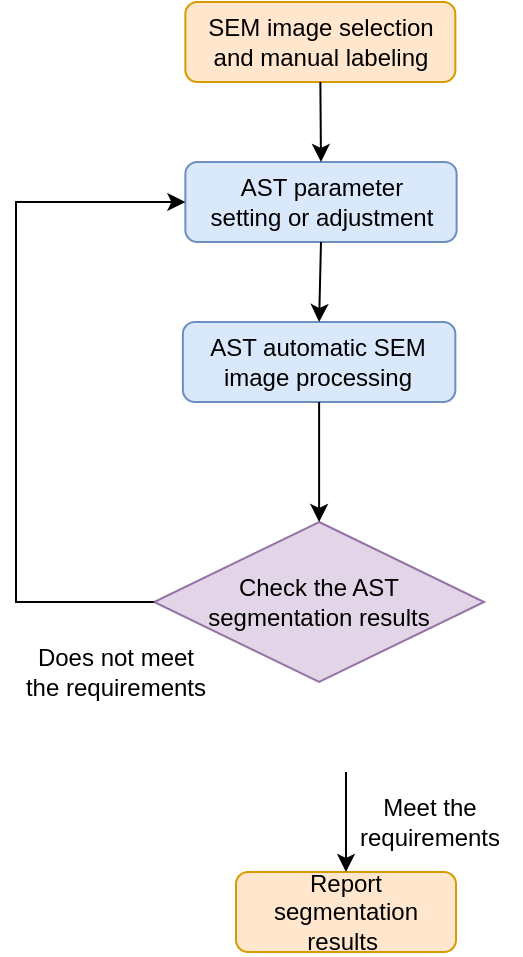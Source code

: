 <mxfile version="17.1.3" type="github">
  <diagram id="C5RBs43oDa-KdzZeNtuy" name="Page-1">
    <mxGraphModel dx="788" dy="512" grid="1" gridSize="10" guides="1" tooltips="1" connect="1" arrows="1" fold="1" page="1" pageScale="1" pageWidth="827" pageHeight="1169" math="0" shadow="0">
      <root>
        <mxCell id="WIyWlLk6GJQsqaUBKTNV-0" />
        <mxCell id="WIyWlLk6GJQsqaUBKTNV-1" parent="WIyWlLk6GJQsqaUBKTNV-0" />
        <mxCell id="1l6Q6XfvDbMfiRP0JhrZ-0" value="SEM image selection and manual labeling" style="rounded=1;whiteSpace=wrap;html=1;fillColor=#ffe6cc;strokeColor=#d79b00;" parent="WIyWlLk6GJQsqaUBKTNV-1" vertex="1">
          <mxGeometry x="154.68" y="110" width="135" height="40" as="geometry" />
        </mxCell>
        <mxCell id="1l6Q6XfvDbMfiRP0JhrZ-2" value="AST parameter &lt;br&gt;setting or adjustment" style="rounded=1;whiteSpace=wrap;html=1;fillColor=#dae8fc;strokeColor=#6c8ebf;" parent="WIyWlLk6GJQsqaUBKTNV-1" vertex="1">
          <mxGeometry x="154.68" y="190" width="135.63" height="40" as="geometry" />
        </mxCell>
        <mxCell id="1l6Q6XfvDbMfiRP0JhrZ-3" value="AST automatic SEM image processing" style="rounded=1;whiteSpace=wrap;html=1;fillColor=#dae8fc;strokeColor=#6c8ebf;" parent="WIyWlLk6GJQsqaUBKTNV-1" vertex="1">
          <mxGeometry x="153.43" y="270" width="136.25" height="40" as="geometry" />
        </mxCell>
        <mxCell id="1l6Q6XfvDbMfiRP0JhrZ-7" value="Check the AST &lt;br&gt;segmentation results" style="rhombus;whiteSpace=wrap;html=1;fillColor=#e1d5e7;strokeColor=#9673a6;" parent="WIyWlLk6GJQsqaUBKTNV-1" vertex="1">
          <mxGeometry x="139.06" y="370" width="165" height="80" as="geometry" />
        </mxCell>
        <mxCell id="1l6Q6XfvDbMfiRP0JhrZ-13" value="Does not meet the requirements" style="text;html=1;strokeColor=none;fillColor=none;align=center;verticalAlign=middle;whiteSpace=wrap;rounded=0;" parent="WIyWlLk6GJQsqaUBKTNV-1" vertex="1">
          <mxGeometry x="70" y="430" width="100" height="30" as="geometry" />
        </mxCell>
        <mxCell id="1l6Q6XfvDbMfiRP0JhrZ-15" value="Report&lt;br&gt;segmentation results&amp;nbsp;" style="rounded=1;whiteSpace=wrap;html=1;fillColor=#ffe6cc;strokeColor=#d79b00;" parent="WIyWlLk6GJQsqaUBKTNV-1" vertex="1">
          <mxGeometry x="180" y="545" width="110" height="40" as="geometry" />
        </mxCell>
        <mxCell id="1l6Q6XfvDbMfiRP0JhrZ-17" value="Meet the requirements" style="text;html=1;strokeColor=none;fillColor=none;align=center;verticalAlign=middle;whiteSpace=wrap;rounded=0;" parent="WIyWlLk6GJQsqaUBKTNV-1" vertex="1">
          <mxGeometry x="232.49" y="505" width="90" height="30" as="geometry" />
        </mxCell>
        <mxCell id="3FDYZu0aGLrl64yQ61pi-5" value="" style="endArrow=classic;html=1;rounded=0;exitX=0.5;exitY=1;exitDx=0;exitDy=0;entryX=0.5;entryY=0;entryDx=0;entryDy=0;" parent="WIyWlLk6GJQsqaUBKTNV-1" source="1l6Q6XfvDbMfiRP0JhrZ-2" target="1l6Q6XfvDbMfiRP0JhrZ-3" edge="1">
          <mxGeometry width="50" height="50" relative="1" as="geometry">
            <mxPoint x="100" y="300" as="sourcePoint" />
            <mxPoint x="150" y="250" as="targetPoint" />
          </mxGeometry>
        </mxCell>
        <mxCell id="3FDYZu0aGLrl64yQ61pi-6" value="" style="endArrow=classic;html=1;rounded=0;exitX=0.5;exitY=1;exitDx=0;exitDy=0;entryX=0.5;entryY=0;entryDx=0;entryDy=0;" parent="WIyWlLk6GJQsqaUBKTNV-1" source="1l6Q6XfvDbMfiRP0JhrZ-3" target="1l6Q6XfvDbMfiRP0JhrZ-7" edge="1">
          <mxGeometry width="50" height="50" relative="1" as="geometry">
            <mxPoint x="100" y="300" as="sourcePoint" />
            <mxPoint x="150" y="250" as="targetPoint" />
          </mxGeometry>
        </mxCell>
        <mxCell id="3FDYZu0aGLrl64yQ61pi-8" value="" style="endArrow=classic;html=1;rounded=0;exitX=0.5;exitY=1;exitDx=0;exitDy=0;entryX=0.5;entryY=0;entryDx=0;entryDy=0;" parent="WIyWlLk6GJQsqaUBKTNV-1" source="1l6Q6XfvDbMfiRP0JhrZ-0" target="1l6Q6XfvDbMfiRP0JhrZ-2" edge="1">
          <mxGeometry width="50" height="50" relative="1" as="geometry">
            <mxPoint x="330" y="250" as="sourcePoint" />
            <mxPoint x="380" y="200" as="targetPoint" />
          </mxGeometry>
        </mxCell>
        <mxCell id="Nl2bG9fTkXFMNygUH8h6-1" value="" style="endArrow=classic;html=1;rounded=0;exitX=0.5;exitY=1;exitDx=0;exitDy=0;entryX=0.5;entryY=0;entryDx=0;entryDy=0;" edge="1" parent="WIyWlLk6GJQsqaUBKTNV-1" target="1l6Q6XfvDbMfiRP0JhrZ-15">
          <mxGeometry width="50" height="50" relative="1" as="geometry">
            <mxPoint x="234.99" y="495.0" as="sourcePoint" />
            <mxPoint x="322.49" y="365" as="targetPoint" />
          </mxGeometry>
        </mxCell>
        <mxCell id="Nl2bG9fTkXFMNygUH8h6-2" value="" style="endArrow=classic;html=1;rounded=0;exitX=0;exitY=0.5;exitDx=0;exitDy=0;entryX=0;entryY=0.5;entryDx=0;entryDy=0;" edge="1" parent="WIyWlLk6GJQsqaUBKTNV-1" source="1l6Q6XfvDbMfiRP0JhrZ-7" target="1l6Q6XfvDbMfiRP0JhrZ-2">
          <mxGeometry width="50" height="50" relative="1" as="geometry">
            <mxPoint x="260" y="290" as="sourcePoint" />
            <mxPoint x="310" y="240" as="targetPoint" />
            <Array as="points">
              <mxPoint x="70" y="410" />
              <mxPoint x="70" y="210" />
            </Array>
          </mxGeometry>
        </mxCell>
      </root>
    </mxGraphModel>
  </diagram>
</mxfile>
